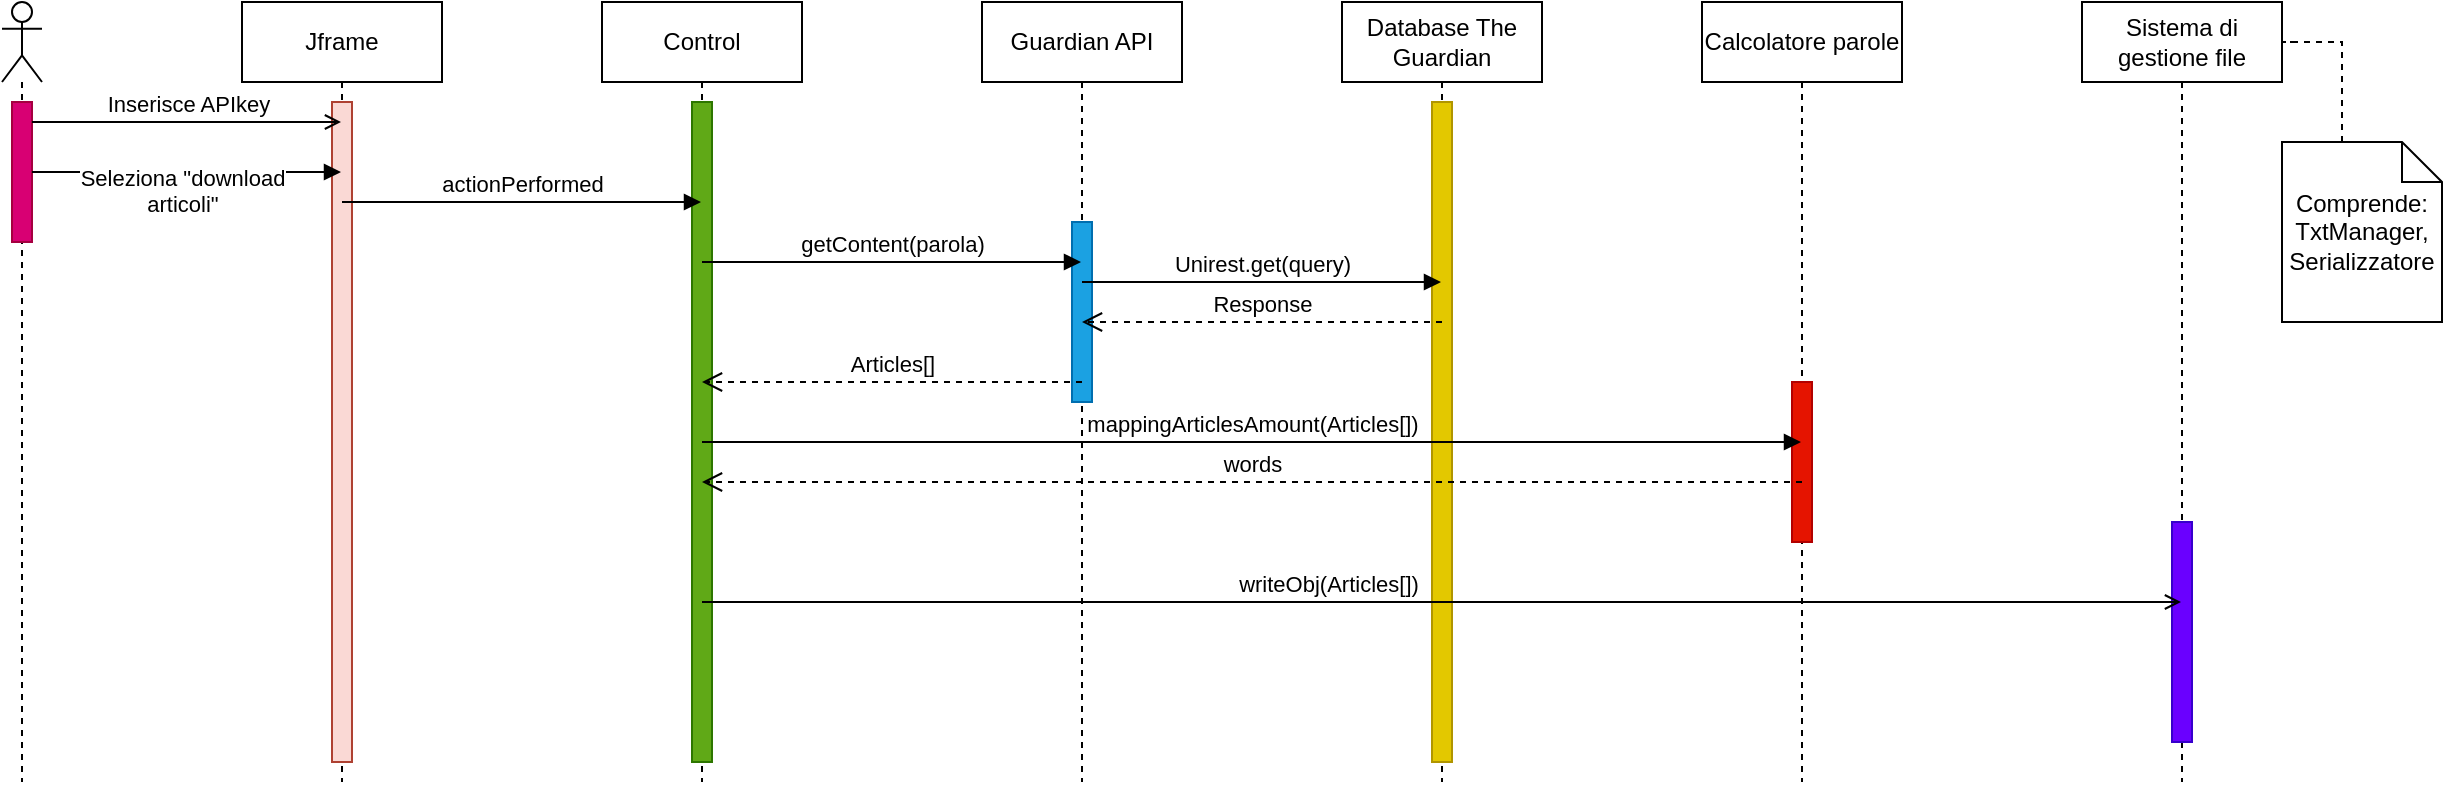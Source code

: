 <mxfile version="21.3.8" type="device">
  <diagram name="Page-1" id="2YBvvXClWsGukQMizWep">
    <mxGraphModel dx="1235" dy="636" grid="1" gridSize="10" guides="1" tooltips="1" connect="1" arrows="1" fold="1" page="1" pageScale="1" pageWidth="850" pageHeight="1100" math="0" shadow="0">
      <root>
        <mxCell id="0" />
        <mxCell id="1" parent="0" />
        <mxCell id="aM9ryv3xv72pqoxQDRHE-5" value="Jframe" style="shape=umlLifeline;perimeter=lifelinePerimeter;whiteSpace=wrap;html=1;container=0;dropTarget=0;collapsible=0;recursiveResize=0;outlineConnect=0;portConstraint=eastwest;newEdgeStyle={&quot;edgeStyle&quot;:&quot;elbowEdgeStyle&quot;,&quot;elbow&quot;:&quot;vertical&quot;,&quot;curved&quot;:0,&quot;rounded&quot;:0};" parent="1" vertex="1">
          <mxGeometry x="160" y="30" width="100" height="390" as="geometry" />
        </mxCell>
        <mxCell id="Ut7zkbqYrp6r1RxWFEo6-3" value="" style="html=1;points=[];perimeter=orthogonalPerimeter;outlineConnect=0;targetShapes=umlLifeline;portConstraint=eastwest;newEdgeStyle={&quot;edgeStyle&quot;:&quot;elbowEdgeStyle&quot;,&quot;elbow&quot;:&quot;vertical&quot;,&quot;curved&quot;:0,&quot;rounded&quot;:0};fillColor=#fad9d5;strokeColor=#ae4132;" parent="aM9ryv3xv72pqoxQDRHE-5" vertex="1">
          <mxGeometry x="45" y="50" width="10" height="330" as="geometry" />
        </mxCell>
        <mxCell id="Ut7zkbqYrp6r1RxWFEo6-1" value="" style="shape=umlLifeline;perimeter=lifelinePerimeter;whiteSpace=wrap;html=1;container=1;dropTarget=0;collapsible=0;recursiveResize=0;outlineConnect=0;portConstraint=eastwest;newEdgeStyle={&quot;edgeStyle&quot;:&quot;elbowEdgeStyle&quot;,&quot;elbow&quot;:&quot;vertical&quot;,&quot;curved&quot;:0,&quot;rounded&quot;:0};participant=umlActor;" parent="1" vertex="1">
          <mxGeometry x="40" y="30" width="20" height="390" as="geometry" />
        </mxCell>
        <mxCell id="Ut7zkbqYrp6r1RxWFEo6-2" value="" style="html=1;points=[];perimeter=orthogonalPerimeter;outlineConnect=0;targetShapes=umlLifeline;portConstraint=eastwest;newEdgeStyle={&quot;edgeStyle&quot;:&quot;elbowEdgeStyle&quot;,&quot;elbow&quot;:&quot;vertical&quot;,&quot;curved&quot;:0,&quot;rounded&quot;:0};fillColor=#d80073;fontColor=#ffffff;strokeColor=#A50040;" parent="Ut7zkbqYrp6r1RxWFEo6-1" vertex="1">
          <mxGeometry x="5" y="50" width="10" height="70" as="geometry" />
        </mxCell>
        <mxCell id="Ut7zkbqYrp6r1RxWFEo6-4" value="Control" style="shape=umlLifeline;perimeter=lifelinePerimeter;whiteSpace=wrap;html=1;container=1;dropTarget=0;collapsible=0;recursiveResize=0;outlineConnect=0;portConstraint=eastwest;newEdgeStyle={&quot;edgeStyle&quot;:&quot;elbowEdgeStyle&quot;,&quot;elbow&quot;:&quot;vertical&quot;,&quot;curved&quot;:0,&quot;rounded&quot;:0};" parent="1" vertex="1">
          <mxGeometry x="340" y="30" width="100" height="390" as="geometry" />
        </mxCell>
        <mxCell id="Ut7zkbqYrp6r1RxWFEo6-14" value="" style="html=1;points=[];perimeter=orthogonalPerimeter;outlineConnect=0;targetShapes=umlLifeline;portConstraint=eastwest;newEdgeStyle={&quot;edgeStyle&quot;:&quot;elbowEdgeStyle&quot;,&quot;elbow&quot;:&quot;vertical&quot;,&quot;curved&quot;:0,&quot;rounded&quot;:0};fillColor=#60a917;fontColor=#ffffff;strokeColor=#2D7600;" parent="Ut7zkbqYrp6r1RxWFEo6-4" vertex="1">
          <mxGeometry x="45" y="50" width="10" height="330" as="geometry" />
        </mxCell>
        <mxCell id="Ut7zkbqYrp6r1RxWFEo6-5" value="Guardian API" style="shape=umlLifeline;perimeter=lifelinePerimeter;whiteSpace=wrap;html=1;container=1;dropTarget=0;collapsible=0;recursiveResize=0;outlineConnect=0;portConstraint=eastwest;newEdgeStyle={&quot;edgeStyle&quot;:&quot;elbowEdgeStyle&quot;,&quot;elbow&quot;:&quot;vertical&quot;,&quot;curved&quot;:0,&quot;rounded&quot;:0};" parent="1" vertex="1">
          <mxGeometry x="530" y="30" width="100" height="390" as="geometry" />
        </mxCell>
        <mxCell id="Ut7zkbqYrp6r1RxWFEo6-18" value="" style="html=1;points=[];perimeter=orthogonalPerimeter;outlineConnect=0;targetShapes=umlLifeline;portConstraint=eastwest;newEdgeStyle={&quot;edgeStyle&quot;:&quot;elbowEdgeStyle&quot;,&quot;elbow&quot;:&quot;vertical&quot;,&quot;curved&quot;:0,&quot;rounded&quot;:0};fillColor=#1ba1e2;fontColor=#ffffff;strokeColor=#006EAF;" parent="Ut7zkbqYrp6r1RxWFEo6-5" vertex="1">
          <mxGeometry x="45" y="110" width="10" height="90" as="geometry" />
        </mxCell>
        <mxCell id="Ut7zkbqYrp6r1RxWFEo6-6" value="Database The Guardian" style="shape=umlLifeline;perimeter=lifelinePerimeter;whiteSpace=wrap;html=1;container=1;dropTarget=0;collapsible=0;recursiveResize=0;outlineConnect=0;portConstraint=eastwest;newEdgeStyle={&quot;edgeStyle&quot;:&quot;elbowEdgeStyle&quot;,&quot;elbow&quot;:&quot;vertical&quot;,&quot;curved&quot;:0,&quot;rounded&quot;:0};" parent="1" vertex="1">
          <mxGeometry x="710" y="30" width="100" height="390" as="geometry" />
        </mxCell>
        <mxCell id="Ut7zkbqYrp6r1RxWFEo6-21" value="" style="html=1;points=[];perimeter=orthogonalPerimeter;outlineConnect=0;targetShapes=umlLifeline;portConstraint=eastwest;newEdgeStyle={&quot;edgeStyle&quot;:&quot;elbowEdgeStyle&quot;,&quot;elbow&quot;:&quot;vertical&quot;,&quot;curved&quot;:0,&quot;rounded&quot;:0};fillColor=#e3c800;fontColor=#000000;strokeColor=#B09500;" parent="Ut7zkbqYrp6r1RxWFEo6-6" vertex="1">
          <mxGeometry x="45" y="50" width="10" height="330" as="geometry" />
        </mxCell>
        <mxCell id="Ut7zkbqYrp6r1RxWFEo6-7" value="Calcolatore parole" style="shape=umlLifeline;perimeter=lifelinePerimeter;whiteSpace=wrap;html=1;container=1;dropTarget=0;collapsible=0;recursiveResize=0;outlineConnect=0;portConstraint=eastwest;newEdgeStyle={&quot;edgeStyle&quot;:&quot;elbowEdgeStyle&quot;,&quot;elbow&quot;:&quot;vertical&quot;,&quot;curved&quot;:0,&quot;rounded&quot;:0};" parent="1" vertex="1">
          <mxGeometry x="890" y="30" width="100" height="390" as="geometry" />
        </mxCell>
        <mxCell id="Ut7zkbqYrp6r1RxWFEo6-24" value="" style="html=1;points=[];perimeter=orthogonalPerimeter;outlineConnect=0;targetShapes=umlLifeline;portConstraint=eastwest;newEdgeStyle={&quot;edgeStyle&quot;:&quot;elbowEdgeStyle&quot;,&quot;elbow&quot;:&quot;vertical&quot;,&quot;curved&quot;:0,&quot;rounded&quot;:0};fillColor=#e51400;fontColor=#ffffff;strokeColor=#B20000;" parent="Ut7zkbqYrp6r1RxWFEo6-7" vertex="1">
          <mxGeometry x="45" y="190" width="10" height="80" as="geometry" />
        </mxCell>
        <mxCell id="Ut7zkbqYrp6r1RxWFEo6-8" value="Sistema di gestione file" style="shape=umlLifeline;perimeter=lifelinePerimeter;whiteSpace=wrap;html=1;container=1;dropTarget=0;collapsible=0;recursiveResize=0;outlineConnect=0;portConstraint=eastwest;newEdgeStyle={&quot;edgeStyle&quot;:&quot;elbowEdgeStyle&quot;,&quot;elbow&quot;:&quot;vertical&quot;,&quot;curved&quot;:0,&quot;rounded&quot;:0};" parent="1" vertex="1">
          <mxGeometry x="1080" y="30" width="100" height="390" as="geometry" />
        </mxCell>
        <mxCell id="Ut7zkbqYrp6r1RxWFEo6-27" value="" style="html=1;points=[];perimeter=orthogonalPerimeter;outlineConnect=0;targetShapes=umlLifeline;portConstraint=eastwest;newEdgeStyle={&quot;edgeStyle&quot;:&quot;elbowEdgeStyle&quot;,&quot;elbow&quot;:&quot;vertical&quot;,&quot;curved&quot;:0,&quot;rounded&quot;:0};fillColor=#6a00ff;fontColor=#ffffff;strokeColor=#3700CC;" parent="Ut7zkbqYrp6r1RxWFEo6-8" vertex="1">
          <mxGeometry x="45" y="260" width="10" height="110" as="geometry" />
        </mxCell>
        <mxCell id="Ut7zkbqYrp6r1RxWFEo6-9" value="Inserisce APIkey" style="html=1;verticalAlign=bottom;endArrow=open;edgeStyle=elbowEdgeStyle;elbow=vertical;curved=0;rounded=0;endFill=0;" parent="1" source="Ut7zkbqYrp6r1RxWFEo6-2" target="aM9ryv3xv72pqoxQDRHE-5" edge="1">
          <mxGeometry width="80" relative="1" as="geometry">
            <mxPoint x="60" y="90" as="sourcePoint" />
            <mxPoint x="130" y="90" as="targetPoint" />
            <Array as="points">
              <mxPoint x="60" y="90" />
            </Array>
          </mxGeometry>
        </mxCell>
        <mxCell id="Ut7zkbqYrp6r1RxWFEo6-11" value="Seleziona &quot;download &lt;br&gt;articoli&quot;" style="html=1;verticalAlign=bottom;endArrow=block;edgeStyle=elbowEdgeStyle;elbow=vertical;curved=0;rounded=0;" parent="1" source="Ut7zkbqYrp6r1RxWFEo6-2" target="aM9ryv3xv72pqoxQDRHE-5" edge="1">
          <mxGeometry x="-0.029" y="-25" width="80" relative="1" as="geometry">
            <mxPoint x="15" y="85" as="sourcePoint" />
            <mxPoint x="135" y="115" as="targetPoint" />
            <Array as="points">
              <mxPoint x="190" y="120" />
              <mxPoint x="60" y="130" />
              <mxPoint x="100" y="115" />
            </Array>
            <mxPoint as="offset" />
          </mxGeometry>
        </mxCell>
        <mxCell id="Ut7zkbqYrp6r1RxWFEo6-15" value="actionPerformed" style="html=1;verticalAlign=bottom;endArrow=block;edgeStyle=elbowEdgeStyle;elbow=vertical;curved=0;rounded=0;" parent="1" target="Ut7zkbqYrp6r1RxWFEo6-4" edge="1">
          <mxGeometry width="80" relative="1" as="geometry">
            <mxPoint x="210" y="130" as="sourcePoint" />
            <mxPoint x="290" y="130" as="targetPoint" />
          </mxGeometry>
        </mxCell>
        <mxCell id="Ut7zkbqYrp6r1RxWFEo6-19" value="getContent(parola)" style="html=1;verticalAlign=bottom;endArrow=block;edgeStyle=elbowEdgeStyle;elbow=vertical;curved=0;rounded=0;" parent="1" target="Ut7zkbqYrp6r1RxWFEo6-5" edge="1">
          <mxGeometry width="80" relative="1" as="geometry">
            <mxPoint x="390" y="160" as="sourcePoint" />
            <mxPoint x="470" y="160" as="targetPoint" />
          </mxGeometry>
        </mxCell>
        <mxCell id="Ut7zkbqYrp6r1RxWFEo6-20" value="Articles[]" style="html=1;verticalAlign=bottom;endArrow=open;dashed=1;endSize=8;edgeStyle=elbowEdgeStyle;elbow=vertical;curved=0;rounded=0;" parent="1" target="Ut7zkbqYrp6r1RxWFEo6-4" edge="1">
          <mxGeometry relative="1" as="geometry">
            <mxPoint x="580" y="220" as="sourcePoint" />
            <mxPoint x="500" y="180" as="targetPoint" />
            <Array as="points">
              <mxPoint x="560" y="220" />
            </Array>
          </mxGeometry>
        </mxCell>
        <mxCell id="Ut7zkbqYrp6r1RxWFEo6-22" value="Unirest.get(query)" style="html=1;verticalAlign=bottom;endArrow=block;edgeStyle=elbowEdgeStyle;elbow=vertical;curved=0;rounded=0;" parent="1" target="Ut7zkbqYrp6r1RxWFEo6-6" edge="1">
          <mxGeometry width="80" relative="1" as="geometry">
            <mxPoint x="580" y="170" as="sourcePoint" />
            <mxPoint x="660" y="170" as="targetPoint" />
          </mxGeometry>
        </mxCell>
        <mxCell id="Ut7zkbqYrp6r1RxWFEo6-23" value="Response" style="html=1;verticalAlign=bottom;endArrow=open;dashed=1;endSize=8;edgeStyle=elbowEdgeStyle;elbow=vertical;curved=0;rounded=0;" parent="1" target="Ut7zkbqYrp6r1RxWFEo6-5" edge="1">
          <mxGeometry relative="1" as="geometry">
            <mxPoint x="760" y="190" as="sourcePoint" />
            <mxPoint x="680" y="190" as="targetPoint" />
          </mxGeometry>
        </mxCell>
        <mxCell id="Ut7zkbqYrp6r1RxWFEo6-25" value="mappingArticlesAmount(Articles[])" style="html=1;verticalAlign=bottom;endArrow=block;edgeStyle=elbowEdgeStyle;elbow=vertical;curved=0;rounded=0;" parent="1" target="Ut7zkbqYrp6r1RxWFEo6-7" edge="1">
          <mxGeometry width="80" relative="1" as="geometry">
            <mxPoint x="390" y="250" as="sourcePoint" />
            <mxPoint x="470" y="250" as="targetPoint" />
          </mxGeometry>
        </mxCell>
        <mxCell id="Ut7zkbqYrp6r1RxWFEo6-26" value="words" style="html=1;verticalAlign=bottom;endArrow=open;dashed=1;endSize=8;edgeStyle=elbowEdgeStyle;elbow=vertical;curved=0;rounded=0;" parent="1" target="Ut7zkbqYrp6r1RxWFEo6-4" edge="1">
          <mxGeometry relative="1" as="geometry">
            <mxPoint x="940" y="270" as="sourcePoint" />
            <mxPoint x="860" y="270" as="targetPoint" />
          </mxGeometry>
        </mxCell>
        <mxCell id="Ut7zkbqYrp6r1RxWFEo6-28" value="writeObj(Articles[])" style="html=1;verticalAlign=bottom;endArrow=open;edgeStyle=elbowEdgeStyle;elbow=vertical;curved=0;rounded=0;endFill=0;" parent="1" source="Ut7zkbqYrp6r1RxWFEo6-4" target="Ut7zkbqYrp6r1RxWFEo6-8" edge="1">
          <mxGeometry x="-0.153" width="80" relative="1" as="geometry">
            <mxPoint x="400" y="330" as="sourcePoint" />
            <mxPoint x="465" y="330.17" as="targetPoint" />
            <mxPoint as="offset" />
            <Array as="points">
              <mxPoint x="470" y="330" />
            </Array>
          </mxGeometry>
        </mxCell>
        <mxCell id="Ut7zkbqYrp6r1RxWFEo6-31" value="Comprende:&lt;br&gt;TxtManager,&lt;br&gt;Serializzatore" style="shape=note;size=20;whiteSpace=wrap;html=1;" parent="1" vertex="1">
          <mxGeometry x="1180" y="100" width="80" height="90" as="geometry" />
        </mxCell>
        <mxCell id="Ut7zkbqYrp6r1RxWFEo6-32" value="" style="endArrow=none;dashed=1;html=1;rounded=0;" parent="1" edge="1">
          <mxGeometry width="50" height="50" relative="1" as="geometry">
            <mxPoint x="1210" y="100" as="sourcePoint" />
            <mxPoint x="1190" y="50" as="targetPoint" />
            <Array as="points">
              <mxPoint x="1210" y="50" />
              <mxPoint x="1180" y="50" />
            </Array>
          </mxGeometry>
        </mxCell>
      </root>
    </mxGraphModel>
  </diagram>
</mxfile>
